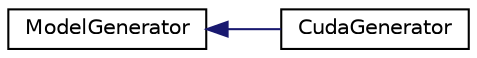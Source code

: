 digraph "Graphical Class Hierarchy"
{
  edge [fontname="Helvetica",fontsize="10",labelfontname="Helvetica",labelfontsize="10"];
  node [fontname="Helvetica",fontsize="10",shape=record];
  rankdir="LR";
  Node1 [label="ModelGenerator",height=0.2,width=0.4,color="black", fillcolor="white", style="filled",URL="$d1/da2/class_model_generator.html"];
  Node1 -> Node2 [dir="back",color="midnightblue",fontsize="10",style="solid",fontname="Helvetica"];
  Node2 [label="CudaGenerator",height=0.2,width=0.4,color="black", fillcolor="white", style="filled",URL="$dc/dca/class_cuda_generator.html"];
}
